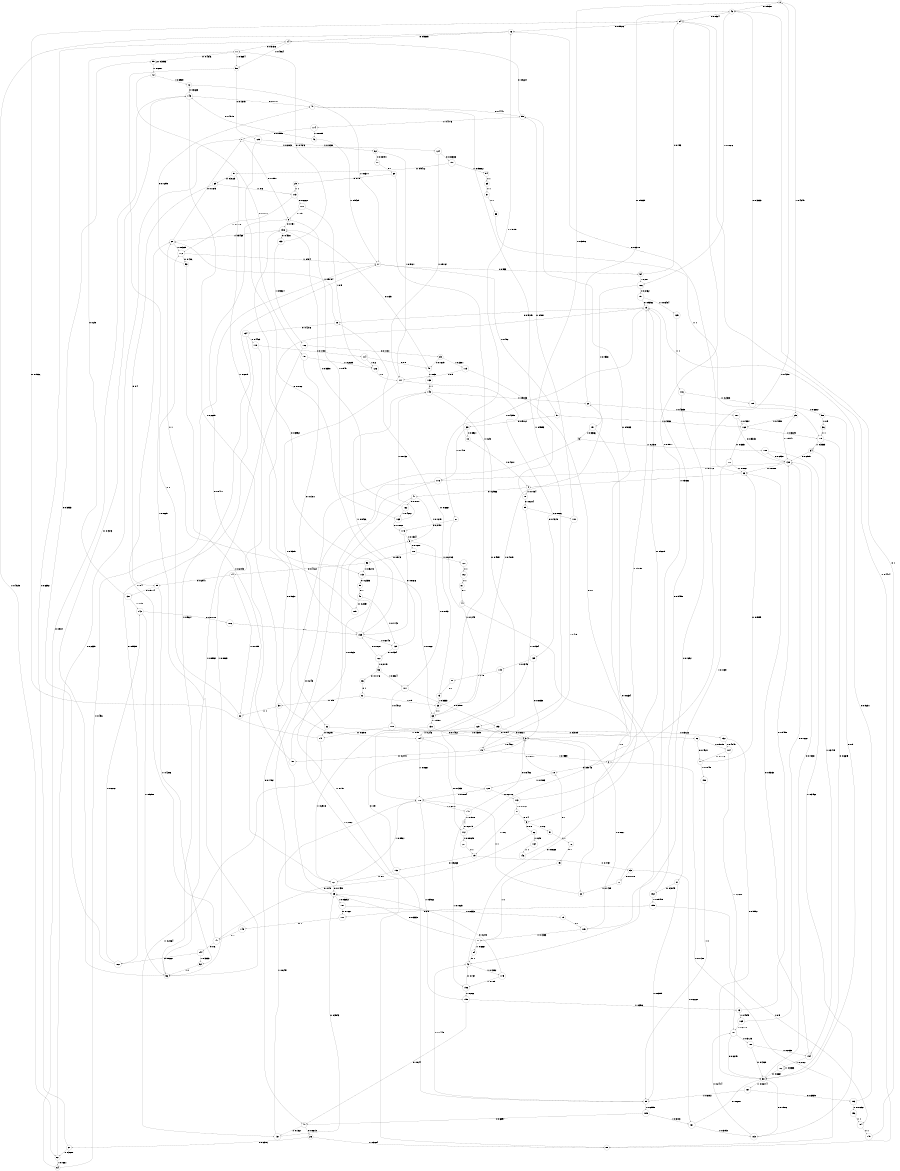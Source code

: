 digraph "ch5randomL11" {
size = "6,8.5";
ratio = "fill";
node [shape = circle];
node [fontsize = 24];
edge [fontsize = 24];
0 -> 43 [label = "0: 0.5651   "];
0 -> 25 [label = "1: 0.4349   "];
1 -> 112 [label = "0: 0.2175   "];
1 -> 196 [label = "1: 0.7825   "];
2 -> 10 [label = "0: 0.5743   "];
2 -> 0 [label = "1: 0.4257   "];
3 -> 99 [label = "0: 0.5033   "];
3 -> 79 [label = "1: 0.4967   "];
4 -> 41 [label = "0: 0.2966   "];
4 -> 78 [label = "1: 0.7034   "];
5 -> 40 [label = "0: 0.7482   "];
5 -> 188 [label = "1: 0.2518   "];
6 -> 62 [label = "0: 0.8      "];
6 -> 51 [label = "1: 0.2      "];
7 -> 8 [label = "0: 0.7997   "];
7 -> 124 [label = "1: 0.2003   "];
8 -> 136 [label = "0: 0.451    "];
8 -> 163 [label = "1: 0.549    "];
9 -> 110 [label = "0: 0.1207   "];
9 -> 101 [label = "1: 0.8793   "];
10 -> 3 [label = "0: 0.8017   "];
10 -> 120 [label = "1: 0.1983   "];
11 -> 95 [label = "0: 0.4346   "];
11 -> 50 [label = "1: 0.5654   "];
12 -> 143 [label = "0: 0.3623   "];
12 -> 17 [label = "1: 0.6377   "];
13 -> 138 [label = "0: 0.5455   "];
13 -> 169 [label = "1: 0.4545   "];
14 -> 11 [label = "0: 0.5136   "];
14 -> 50 [label = "1: 0.4864   "];
15 -> 28 [label = "0: 0.5705   "];
15 -> 21 [label = "1: 0.4295   "];
16 -> 14 [label = "0: 0.5385   "];
16 -> 67 [label = "1: 0.4615   "];
17 -> 54 [label = "0: 0.533    "];
17 -> 57 [label = "1: 0.467    "];
18 -> 16 [label = "0: 0.5799   "];
18 -> 4 [label = "1: 0.4201   "];
19 -> 192 [label = "0: 0.5263   "];
19 -> 83 [label = "1: 0.4737   "];
20 -> 43 [label = "0: 0.5335   "];
20 -> 187 [label = "1: 0.4665   "];
21 -> 178 [label = "0: 0.2751   "];
21 -> 63 [label = "1: 0.7249   "];
22 -> 172 [label = "1: 1        "];
23 -> 63 [label = "1: 1        "];
24 -> 16 [label = "0: 0.5526   "];
24 -> 80 [label = "1: 0.4474   "];
25 -> 138 [label = "0: 0.5941   "];
25 -> 168 [label = "1: 0.4059   "];
26 -> 27 [label = "0: 0.6316   "];
26 -> 80 [label = "1: 0.3684   "];
27 -> 14 [label = "0: 0.6392   "];
27 -> 67 [label = "1: 0.3608   "];
28 -> 134 [label = "0: 0.4216   "];
28 -> 68 [label = "1: 0.5784   "];
29 -> 173 [label = "1: 1        "];
30 -> 22 [label = "1: 1        "];
31 -> 152 [label = "0: 0.3045   "];
31 -> 35 [label = "1: 0.6955   "];
32 -> 170 [label = "1: 1        "];
33 -> 16 [label = "0: 0.6318   "];
33 -> 4 [label = "1: 0.3682   "];
34 -> 138 [label = "0: 0.6585   "];
34 -> 194 [label = "1: 0.3415   "];
35 -> 42 [label = "0: 0.7445   "];
35 -> 185 [label = "1: 0.2555   "];
36 -> 179 [label = "1: 1        "];
37 -> 66 [label = "1: 1        "];
38 -> 33 [label = "0: 0.9383   "];
38 -> 167 [label = "1: 0.06174  "];
39 -> 18 [label = "0: 0.8521   "];
39 -> 176 [label = "1: 0.1479   "];
40 -> 26 [label = "0: 0.8673   "];
40 -> 137 [label = "1: 0.1327   "];
41 -> 162 [label = "0: 0.8781   "];
41 -> 9 [label = "1: 0.1219   "];
42 -> 3 [label = "0: 0.8668   "];
42 -> 175 [label = "1: 0.1332   "];
43 -> 24 [label = "0: 0.8324   "];
43 -> 166 [label = "1: 0.1676   "];
44 -> 32 [label = "1: 1        "];
45 -> 77 [label = "1: 1        "];
46 -> 143 [label = "0: 0.4575   "];
46 -> 17 [label = "1: 0.5425   "];
47 -> 99 [label = "0: 0.4447   "];
47 -> 79 [label = "1: 0.5553   "];
48 -> 189 [label = "0: 0.2857   "];
48 -> 135 [label = "1: 0.7143   "];
49 -> 136 [label = "0: 0.35     "];
49 -> 165 [label = "1: 0.65     "];
50 -> 123 [label = "0: 0.1375   "];
50 -> 56 [label = "1: 0.8625   "];
51 -> 76 [label = "1: 1        "];
52 -> 56 [label = "1: 1        "];
53 -> 47 [label = "0: 0.7295   "];
53 -> 121 [label = "1: 0.2705   "];
54 -> 24 [label = "0: 0.793    "];
54 -> 166 [label = "1: 0.207    "];
55 -> 100 [label = "0: 0.8066   "];
55 -> 120 [label = "1: 0.1934   "];
56 -> 143 [label = "0: 0.4373   "];
56 -> 17 [label = "1: 0.5627   "];
57 -> 39 [label = "0: 0.5102   "];
57 -> 168 [label = "1: 0.4898   "];
58 -> 38 [label = "0: 0.5      "];
58 -> 36 [label = "1: 0.5      "];
59 -> 131 [label = "0: 0.5714   "];
59 -> 52 [label = "1: 0.4286   "];
60 -> 29 [label = "0: 0.75     "];
60 -> 23 [label = "1: 0.25     "];
61 -> 30 [label = "0: 0.5      "];
61 -> 23 [label = "1: 0.5      "];
62 -> 147 [label = "0: 0.75     "];
62 -> 164 [label = "1: 0.25     "];
63 -> 130 [label = "0: 0.5991   "];
63 -> 20 [label = "1: 0.4009   "];
64 -> 143 [label = "0: 0.504    "];
64 -> 17 [label = "1: 0.496    "];
65 -> 37 [label = "1: 1        "];
66 -> 179 [label = "1: 1        "];
67 -> 7 [label = "0: 0.2339   "];
67 -> 64 [label = "1: 0.7661   "];
68 -> 7 [label = "0: 0.1675   "];
68 -> 172 [label = "1: 0.8325   "];
69 -> 59 [label = "0: 0.4      "];
69 -> 173 [label = "1: 0.6      "];
70 -> 33 [label = "0: 0.8955   "];
70 -> 190 [label = "1: 0.1045   "];
71 -> 24 [label = "0: 0.8571   "];
71 -> 32 [label = "1: 0.1429   "];
72 -> 157 [label = "0: 0.1011   "];
72 -> 12 [label = "1: 0.8989   "];
73 -> 28 [label = "0: 0.6667   "];
73 -> 23 [label = "1: 0.3333   "];
74 -> 59 [label = "0: 0.2941   "];
74 -> 22 [label = "1: 0.7059   "];
75 -> 105 [label = "0: 1        "];
76 -> 45 [label = "0: 1        "];
77 -> 85 [label = "0: 0.3333   "];
77 -> 84 [label = "1: 0.6667   "];
78 -> 55 [label = "0: 0.6104   "];
78 -> 0 [label = "1: 0.3896   "];
79 -> 158 [label = "0: 0.2441   "];
79 -> 2 [label = "1: 0.7559   "];
80 -> 41 [label = "0: 0.2862   "];
80 -> 2 [label = "1: 0.7138   "];
81 -> 44 [label = "0: 1        "];
82 -> 141 [label = "0: 0.6291   "];
82 -> 96 [label = "1: 0.3709   "];
83 -> 71 [label = "0: 0.7778   "];
83 -> 161 [label = "1: 0.2222   "];
84 -> 42 [label = "0: 1        "];
85 -> 15 [label = "0: 0.9631   "];
85 -> 107 [label = "1: 0.03692  "];
86 -> 61 [label = "0: 1        "];
87 -> 60 [label = "0: 1        "];
88 -> 73 [label = "0: 1        "];
89 -> 49 [label = "0: 0.7619   "];
89 -> 115 [label = "1: 0.2381   "];
90 -> 48 [label = "0: 1        "];
91 -> 6 [label = "0: 0.4      "];
91 -> 19 [label = "1: 0.6      "];
92 -> 87 [label = "0: 0.08791  "];
92 -> 117 [label = "1: 0.9121   "];
93 -> 86 [label = "0: 0.1176   "];
93 -> 101 [label = "1: 0.8824   "];
94 -> 65 [label = "1: 1        "];
95 -> 95 [label = "0: 0.3993   "];
95 -> 72 [label = "1: 0.6007   "];
96 -> 70 [label = "0: 0.4921   "];
96 -> 104 [label = "1: 0.5079   "];
97 -> 69 [label = "0: 0.3125   "];
97 -> 103 [label = "1: 0.6875   "];
98 -> 74 [label = "0: 0.4722   "];
98 -> 103 [label = "1: 0.5278   "];
99 -> 14 [label = "0: 0.5224   "];
99 -> 174 [label = "1: 0.4776   "];
100 -> 99 [label = "0: 0.581    "];
100 -> 79 [label = "1: 0.419    "];
101 -> 193 [label = "0: 0.5088   "];
101 -> 108 [label = "1: 0.4912   "];
102 -> 81 [label = "1: 1        "];
103 -> 90 [label = "0: 0.2333   "];
103 -> 63 [label = "1: 0.7667   "];
104 -> 70 [label = "0: 0.7172   "];
104 -> 181 [label = "1: 0.2828   "];
105 -> 3 [label = "0: 0.8667   "];
105 -> 77 [label = "1: 0.1333   "];
106 -> 89 [label = "0: 0.1131   "];
106 -> 56 [label = "1: 0.8869   "];
107 -> 111 [label = "0: 0.1667   "];
107 -> 75 [label = "1: 0.8333   "];
108 -> 141 [label = "0: 0.6978   "];
108 -> 132 [label = "1: 0.3022   "];
109 -> 43 [label = "0: 0.3333   "];
109 -> 58 [label = "1: 0.6667   "];
110 -> 98 [label = "0: 0.973    "];
110 -> 128 [label = "1: 0.02703  "];
111 -> 149 [label = "0: 1        "];
112 -> 15 [label = "0: 0.9198   "];
112 -> 127 [label = "1: 0.08025  "];
113 -> 15 [label = "0: 0.9219   "];
113 -> 91 [label = "1: 0.07812  "];
114 -> 49 [label = "0: 0.8      "];
114 -> 126 [label = "1: 0.2      "];
115 -> 6 [label = "0: 0.1      "];
115 -> 117 [label = "1: 0.9      "];
116 -> 105 [label = "0: 0.7692   "];
116 -> 109 [label = "1: 0.2308   "];
117 -> 139 [label = "0: 0.4615   "];
117 -> 82 [label = "1: 0.5385   "];
118 -> 114 [label = "0: 0.1408   "];
118 -> 56 [label = "1: 0.8592   "];
119 -> 88 [label = "0: 0.15     "];
119 -> 170 [label = "1: 0.85     "];
120 -> 113 [label = "0: 0.2116   "];
120 -> 170 [label = "1: 0.7884   "];
121 -> 85 [label = "0: 0.1439   "];
121 -> 170 [label = "1: 0.8561   "];
122 -> 159 [label = "0: 0.7821   "];
122 -> 93 [label = "1: 0.2179   "];
123 -> 159 [label = "0: 0.8162   "];
123 -> 92 [label = "1: 0.1838   "];
124 -> 150 [label = "0: 0.08333  "];
124 -> 117 [label = "1: 0.9167   "];
125 -> 116 [label = "1: 1        "];
126 -> 117 [label = "1: 1        "];
127 -> 19 [label = "1: 1        "];
128 -> 102 [label = "1: 1        "];
129 -> 3 [label = "0: 0.754    "];
129 -> 184 [label = "1: 0.246    "];
130 -> 3 [label = "0: 0.7482   "];
130 -> 121 [label = "1: 0.2518   "];
131 -> 11 [label = "0: 0.25     "];
131 -> 142 [label = "1: 0.75     "];
132 -> 38 [label = "0: 0.5952   "];
132 -> 104 [label = "1: 0.4048   "];
133 -> 11 [label = "0: 0.4676   "];
133 -> 106 [label = "1: 0.5324   "];
134 -> 160 [label = "0: 0.5535   "];
134 -> 118 [label = "1: 0.4465   "];
135 -> 122 [label = "0: 0.1534   "];
135 -> 145 [label = "1: 0.8466   "];
136 -> 133 [label = "0: 0.4531   "];
136 -> 68 [label = "1: 0.5469   "];
137 -> 85 [label = "0: 0.3543   "];
137 -> 170 [label = "1: 0.6457   "];
138 -> 33 [label = "0: 0.8888   "];
138 -> 176 [label = "1: 0.1112   "];
139 -> 3 [label = "0: 0.8655   "];
139 -> 119 [label = "1: 0.1345   "];
140 -> 3 [label = "0: 0.8492   "];
140 -> 1 [label = "1: 0.1508   "];
141 -> 24 [label = "0: 0.7936   "];
141 -> 137 [label = "1: 0.2064   "];
142 -> 186 [label = "0: 0.07018  "];
142 -> 56 [label = "1: 0.9298   "];
143 -> 47 [label = "0: 0.7711   "];
143 -> 184 [label = "1: 0.2289   "];
144 -> 160 [label = "0: 0.6667   "];
144 -> 52 [label = "1: 0.3333   "];
145 -> 129 [label = "0: 0.4997   "];
145 -> 20 [label = "1: 0.5003   "];
146 -> 10 [label = "0: 1        "];
147 -> 144 [label = "0: 0.6      "];
147 -> 68 [label = "1: 0.4      "];
148 -> 43 [label = "0: 1        "];
149 -> 147 [label = "0: 1        "];
150 -> 97 [label = "0: 0.9412   "];
150 -> 94 [label = "1: 0.05882  "];
151 -> 15 [label = "0: 0.9352   "];
151 -> 125 [label = "1: 0.06484  "];
152 -> 15 [label = "0: 0.9459   "];
152 -> 155 [label = "1: 0.05405  "];
153 -> 15 [label = "0: 0.9231   "];
153 -> 156 [label = "1: 0.07692  "];
154 -> 148 [label = "1: 1        "];
155 -> 111 [label = "0: 0.5      "];
155 -> 154 [label = "1: 0.5      "];
156 -> 154 [label = "1: 1        "];
157 -> 159 [label = "0: 0.7311   "];
157 -> 126 [label = "1: 0.2689   "];
158 -> 8 [label = "0: 0.8477   "];
158 -> 9 [label = "1: 0.1523   "];
159 -> 136 [label = "0: 0.3952   "];
159 -> 135 [label = "1: 0.6048   "];
160 -> 95 [label = "0: 0.3933   "];
160 -> 142 [label = "1: 0.6067   "];
161 -> 38 [label = "0: 0.6207   "];
161 -> 183 [label = "1: 0.3793   "];
162 -> 136 [label = "0: 0.5398   "];
162 -> 163 [label = "1: 0.4602   "];
163 -> 178 [label = "0: 0.1868   "];
163 -> 145 [label = "1: 0.8132   "];
164 -> 146 [label = "1: 1        "];
165 -> 145 [label = "1: 1        "];
166 -> 151 [label = "0: 0.2462   "];
166 -> 191 [label = "1: 0.7538   "];
167 -> 153 [label = "0: 0.3939   "];
167 -> 35 [label = "1: 0.6061   "];
168 -> 171 [label = "0: 0.6351   "];
168 -> 179 [label = "1: 0.3649   "];
169 -> 138 [label = "0: 0.7222   "];
169 -> 181 [label = "1: 0.2778   "];
170 -> 140 [label = "0: 0.6078   "];
170 -> 195 [label = "1: 0.3922   "];
171 -> 33 [label = "0: 0.8861   "];
171 -> 31 [label = "1: 0.1139   "];
172 -> 53 [label = "0: 0.426    "];
172 -> 17 [label = "1: 0.574    "];
173 -> 177 [label = "0: 0.2222   "];
173 -> 172 [label = "1: 0.7778   "];
174 -> 7 [label = "0: 0.1995   "];
174 -> 46 [label = "1: 0.8005   "];
175 -> 85 [label = "0: 0.215    "];
175 -> 196 [label = "1: 0.785    "];
176 -> 85 [label = "0: 0.243    "];
176 -> 35 [label = "1: 0.757    "];
177 -> 8 [label = "0: 0.5      "];
177 -> 126 [label = "1: 0.5      "];
178 -> 159 [label = "0: 0.8616   "];
178 -> 9 [label = "1: 0.1384   "];
179 -> 38 [label = "0: 0.6645   "];
179 -> 34 [label = "1: 0.3355   "];
180 -> 38 [label = "0: 0.7368   "];
180 -> 194 [label = "1: 0.2632   "];
181 -> 38 [label = "0: 0.6275   "];
181 -> 180 [label = "1: 0.3725   "];
182 -> 38 [label = "0: 0.6667   "];
182 -> 182 [label = "1: 0.3333   "];
183 -> 38 [label = "0: 0.7586   "];
183 -> 181 [label = "1: 0.2414   "];
184 -> 112 [label = "0: 0.1333   "];
184 -> 170 [label = "1: 0.8667   "];
185 -> 40 [label = "0: 0.6897   "];
185 -> 161 [label = "1: 0.3103   "];
186 -> 159 [label = "0: 1        "];
187 -> 138 [label = "0: 0.5303   "];
187 -> 168 [label = "1: 0.4697   "];
188 -> 138 [label = "0: 0.6538   "];
188 -> 183 [label = "1: 0.3462   "];
189 -> 68 [label = "1: 1        "];
190 -> 35 [label = "1: 1        "];
191 -> 42 [label = "0: 0.6634   "];
191 -> 5 [label = "1: 0.3366   "];
192 -> 3 [label = "0: 0.9      "];
192 -> 121 [label = "1: 0.1      "];
193 -> 3 [label = "0: 0.8611   "];
193 -> 184 [label = "1: 0.1389   "];
194 -> 138 [label = "0: 0.7838   "];
194 -> 182 [label = "1: 0.2162   "];
195 -> 40 [label = "0: 0.644    "];
195 -> 13 [label = "1: 0.356    "];
196 -> 42 [label = "0: 0.734    "];
196 -> 195 [label = "1: 0.266    "];
}